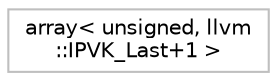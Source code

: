 digraph "Graphical Class Hierarchy"
{
 // LATEX_PDF_SIZE
  bgcolor="transparent";
  edge [fontname="Helvetica",fontsize="10",labelfontname="Helvetica",labelfontsize="10"];
  node [fontname="Helvetica",fontsize="10",shape=record];
  rankdir="LR";
  Node0 [label="array\< unsigned, llvm\l::IPVK_Last+1 \>",height=0.2,width=0.4,color="grey75",tooltip=" "];
}
